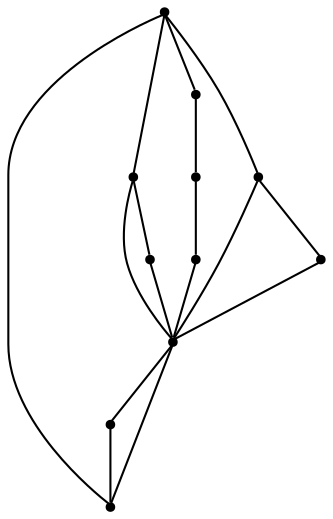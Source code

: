 graph {
  node [shape=point,comment="{\"directed\":false,\"doi\":\"10.1007/978-3-031-22203-0_21\",\"figure\":\"8 (2)\"}"]

  v0 [pos="1100.4784209353213,315.73152020076566"]
  v1 [pos="936.2189187558813,241.0704761228959"]
  v2 [pos="1010.8839778007311,450.12221346270246"]
  v3 [pos="936.2189187558813,539.7154393313999"]
  v4 [pos="801.8287404332598,465.0543952535301"]
  v5 [pos="995.9492999752175,375.4601281372543"]
  v6 [pos="1100.4784209353213,450.1222134627025"]
  v7 [pos="906.3558265639972,450.12221346270246"]
  v8 [pos="876.4906359543292,375.4601281372543"]
  v9 [pos="757.0299371040744,375.46012813725423"]
  v10 [pos="1100.4784209353213,390.39256427863546"]

  v0 -- v1 [id="-1",pos="1100.4784209353213,315.73152020076566 1080.5679017336336,275.9131000164 1025.8133141991582,251.02613831347537 936.2189187558813,241.0704761228959"]
  v2 -- v1 [id="-2",pos="1010.8839778007311,450.12221346270246 1050.7006762945991,360.5255459130778 1025.8133141991582,290.8444631163835 936.2189187558813,241.0704761228959"]
  v3 -- v4 [id="-3",pos="936.2189187558813,539.7154393313999 876.4896503338548,529.7587676870611 831.6949802518199,504.8759391806312 801.8287404332598,465.0543952535301"]
  v1 -- v5 [id="-4",pos="936.2189187558813,241.0704761228959 966.0871298153901,270.9373355193576 985.9945013904019,315.73562160344113 995.9492999752175,375.4601281372543"]
  v3 -- v2 [id="-5",pos="936.2189187558813,539.7154393313999 985.9945013904019,519.8073022806147 1010.8859331445753,489.9445760806477 1010.8839778007311,450.12221346270246"]
  v3 -- v6 [id="-6",pos="936.2189187558813,539.7154393313999 1025.8133141991582,529.7587676870611 1080.5679017336336,499.8960414870941 1100.4784209353213,450.1222134627025"]
  v7 -- v8 [id="-7",pos="906.3558265639972,450.12221346270246 886.4453073623093,430.21495869039984 876.4895231570194,405.32380020334216 876.4906359543292,375.4601281372543"]
  v8 -- v1 [id="-8",pos="876.4906359543292,375.4601281372543 876.4895231570194,325.6870870098876 896.4010915675993,280.89299770993705 936.2189187558813,241.0704761228959"]
  v4 -- v1 [id="-9",pos="801.8287404332598,465.0543952535301 811.7834754296576,355.55397820016844 856.582278758843,280.89299770993705 936.2189187558813,241.0704761228959"]
  v4 -- v9 [id="-10",pos="801.8287404332598,465.0543952535301 771.9646626209013,445.1463217903833 757.0288878951824,415.2835955904163 757.0299371040744,375.46012813725423"]
  v9 -- v1 [id="-11",pos="757.0299371040744,375.46012813725423 806.8076817447967,305.77582621636697 866.5338661285649,260.9817369164165 936.2189187558813,241.0704761228959"]
  v10 -- v0 [id="-12",pos="1100.4784209353213,390.39256427863546 1100.4784209353213,315.73152020076566 1100.4784209353213,315.73152020076566 1100.4784209353213,315.73152020076566"]
  v6 -- v10 [id="-13",pos="1100.4784209353213,450.1222134627025 1100.4784209353213,390.39256427863546 1100.4784209353213,390.39256427863546 1100.4784209353213,390.39256427863546"]
  v5 -- v2 [id="-14",pos="995.9492999752175,375.4601281372543 1010.8839778007311,450.12221346270246 1010.8839778007311,450.12221346270246 1010.8839778007311,450.12221346270246"]
  v3 -- v7 [id="-15",pos="936.2189187558813,539.7154393313999 906.3558265639972,450.12221346270246 906.3558265639972,450.12221346270246 906.3558265639972,450.12221346270246"]
  v7 -- v1 [id="-16",pos="906.3558265639972,450.12221346270246 936.2189187558813,241.0704761228959 936.2189187558813,241.0704761228959 936.2189187558813,241.0704761228959"]
}